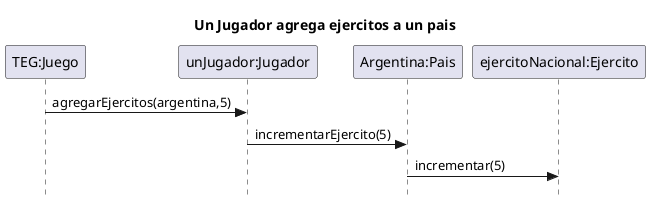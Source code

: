 @startuml agregarEjercitos
title Un Jugador agrega ejercitos a un pais
skinparam style strictuml
participant "TEG:Juego" as Juego
participant "unJugador:Jugador" as Jugador1
participant "Argentina:Pais" as Argentina
participant "ejercitoNacional:Ejercito" as EjercitoNacional


Juego -> Jugador1: agregarEjercitos(argentina,5)
Jugador1 -> Argentina: incrementarEjercito(5)
Argentina -> EjercitoNacional: incrementar(5)

@enduml